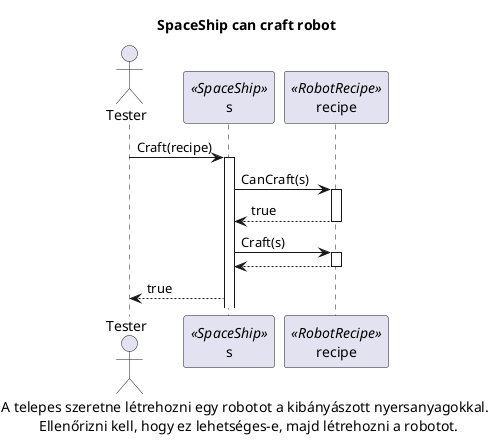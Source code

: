 @startuml

actor Tester as Tester
participant s as s <<SpaceShip>>
participant recipe as recipe <<RobotRecipe>>


title SpaceShip can craft robot

Tester -> s++: Craft(recipe)

s-> recipe++: CanCraft(s)
recipe --> s --: true

s-> recipe++: Craft(s) 
recipe-->s--: 

s--> Tester: true

caption  A telepes szeretne létrehozni egy robotot a kibányászott nyersanyagokkal. \n Ellenőrizni kell, hogy ez lehetséges-e, majd létrehozni a robotot. 
@enduml